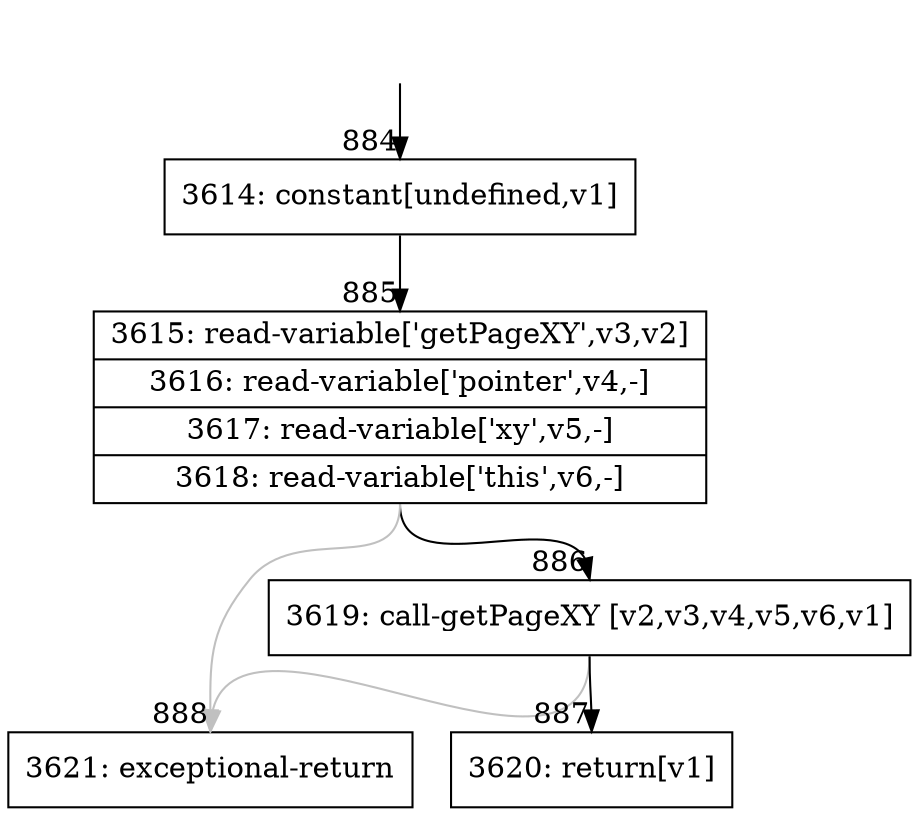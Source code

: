digraph {
rankdir="TD"
BB_entry62[shape=none,label=""];
BB_entry62 -> BB884 [tailport=s, headport=n, headlabel="    884"]
BB884 [shape=record label="{3614: constant[undefined,v1]}" ] 
BB884 -> BB885 [tailport=s, headport=n, headlabel="      885"]
BB885 [shape=record label="{3615: read-variable['getPageXY',v3,v2]|3616: read-variable['pointer',v4,-]|3617: read-variable['xy',v5,-]|3618: read-variable['this',v6,-]}" ] 
BB885 -> BB886 [tailport=s, headport=n, headlabel="      886"]
BB885 -> BB888 [tailport=s, headport=n, color=gray, headlabel="      888"]
BB886 [shape=record label="{3619: call-getPageXY [v2,v3,v4,v5,v6,v1]}" ] 
BB886 -> BB887 [tailport=s, headport=n, headlabel="      887"]
BB886 -> BB888 [tailport=s, headport=n, color=gray]
BB887 [shape=record label="{3620: return[v1]}" ] 
BB888 [shape=record label="{3621: exceptional-return}" ] 
//#$~ 1323
}

